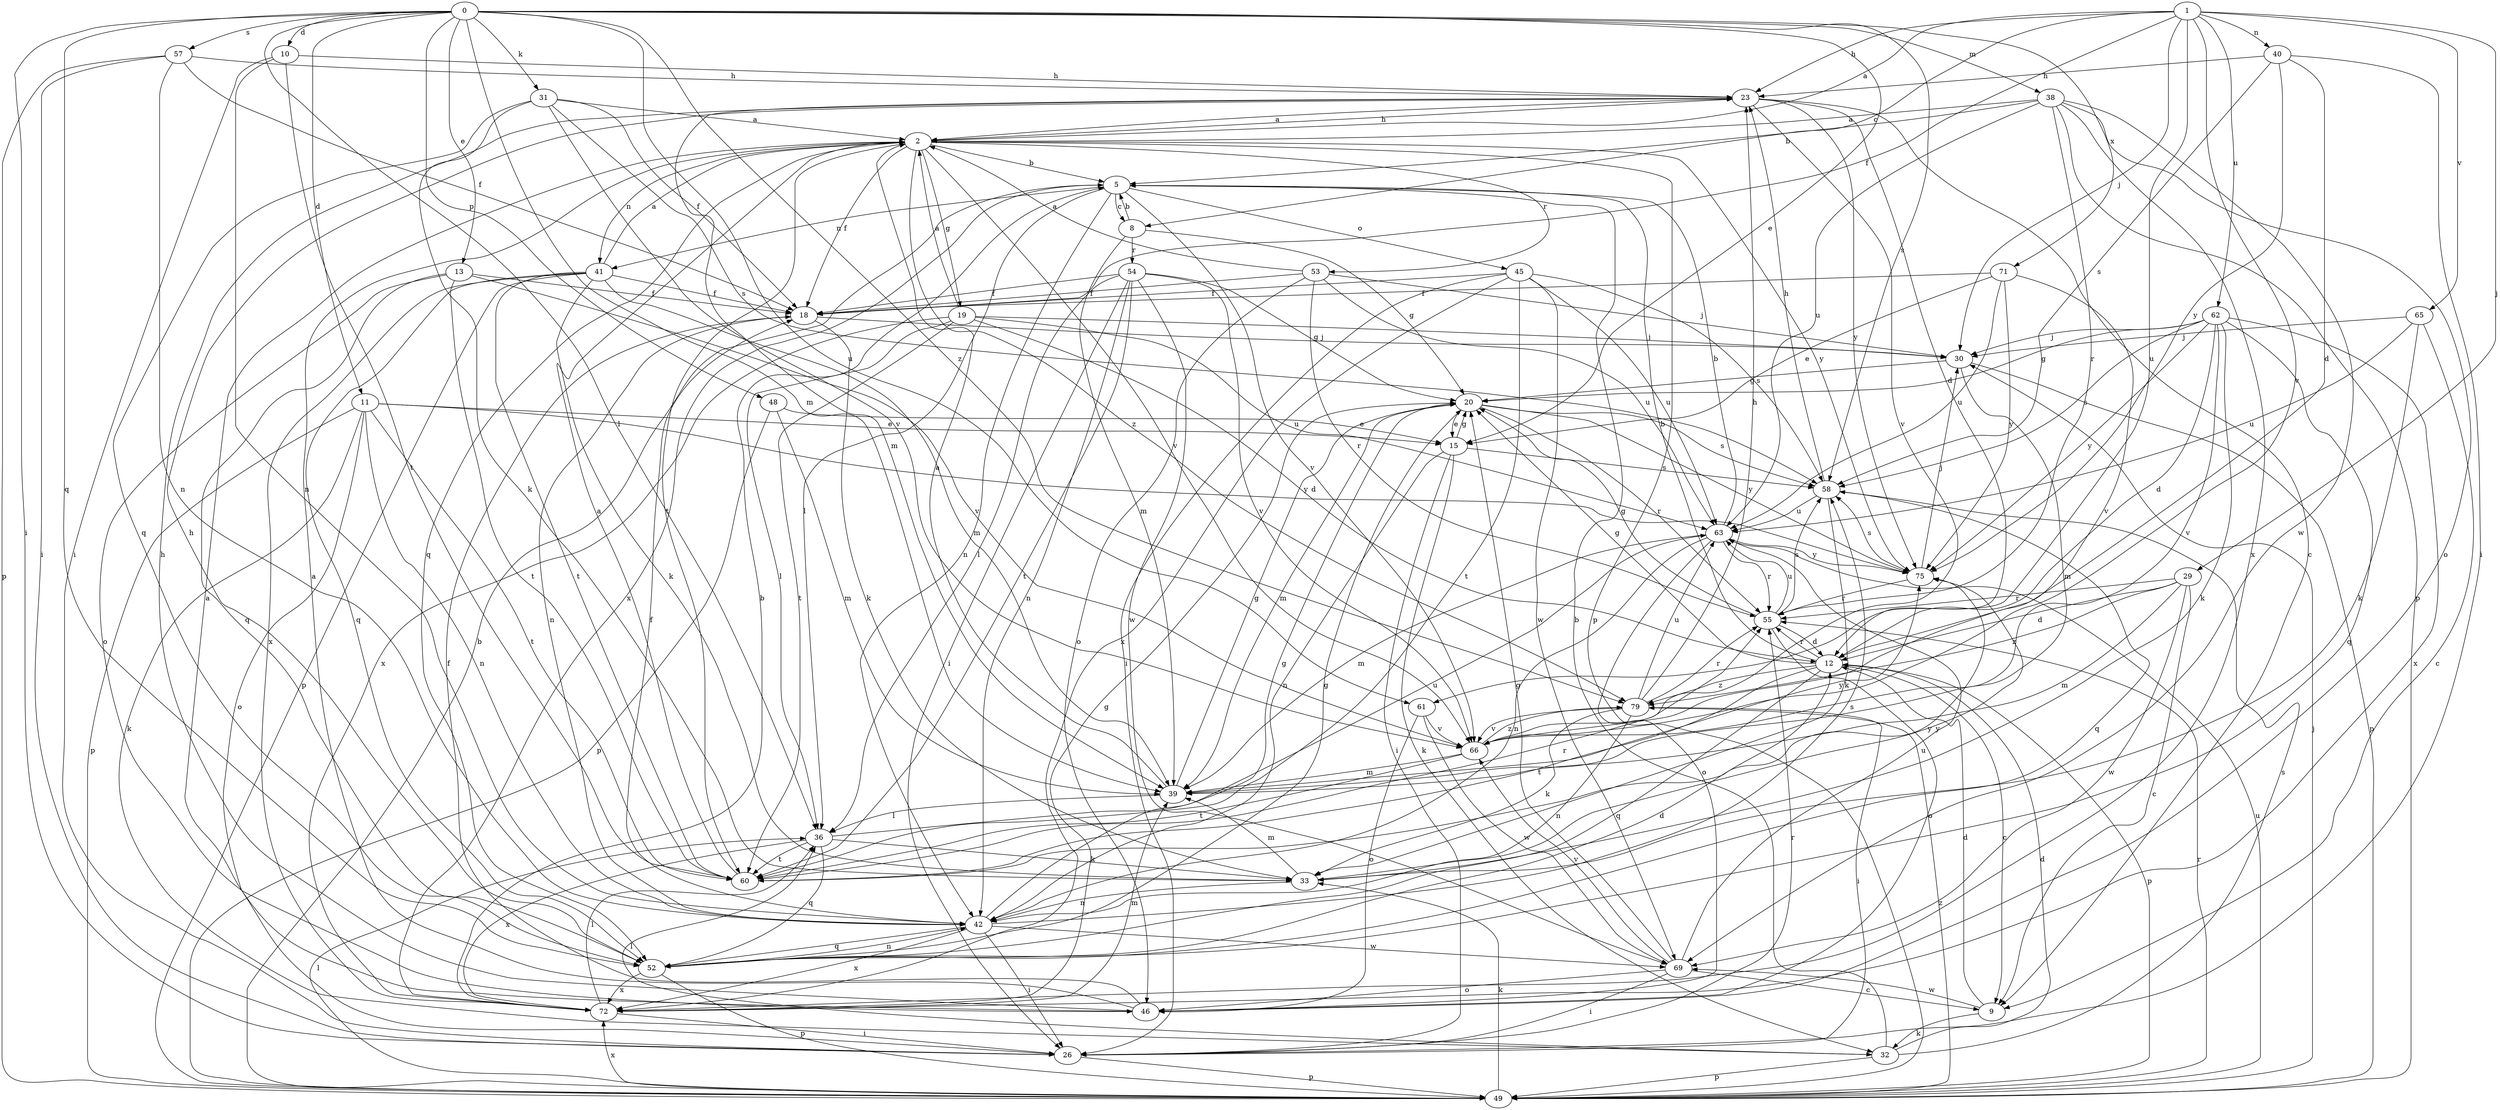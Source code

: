 strict digraph  {
0;
1;
2;
5;
8;
9;
10;
11;
12;
13;
15;
18;
19;
20;
23;
26;
29;
30;
31;
32;
33;
36;
38;
39;
40;
41;
42;
45;
46;
48;
49;
52;
53;
54;
55;
57;
58;
60;
61;
62;
63;
65;
66;
69;
71;
72;
75;
79;
0 -> 10  [label=d];
0 -> 11  [label=d];
0 -> 13  [label=e];
0 -> 15  [label=e];
0 -> 26  [label=i];
0 -> 31  [label=k];
0 -> 36  [label=l];
0 -> 38  [label=m];
0 -> 39  [label=m];
0 -> 48  [label=p];
0 -> 52  [label=q];
0 -> 57  [label=s];
0 -> 58  [label=s];
0 -> 61  [label=u];
0 -> 71  [label=x];
0 -> 79  [label=z];
1 -> 2  [label=a];
1 -> 8  [label=c];
1 -> 18  [label=f];
1 -> 23  [label=h];
1 -> 29  [label=j];
1 -> 30  [label=j];
1 -> 40  [label=n];
1 -> 61  [label=u];
1 -> 62  [label=u];
1 -> 65  [label=v];
1 -> 66  [label=v];
2 -> 5  [label=b];
2 -> 18  [label=f];
2 -> 19  [label=g];
2 -> 23  [label=h];
2 -> 41  [label=n];
2 -> 49  [label=p];
2 -> 52  [label=q];
2 -> 53  [label=r];
2 -> 60  [label=t];
2 -> 66  [label=v];
2 -> 75  [label=y];
2 -> 79  [label=z];
5 -> 8  [label=c];
5 -> 36  [label=l];
5 -> 41  [label=n];
5 -> 42  [label=n];
5 -> 45  [label=o];
5 -> 66  [label=v];
5 -> 72  [label=x];
8 -> 5  [label=b];
8 -> 20  [label=g];
8 -> 39  [label=m];
8 -> 54  [label=r];
9 -> 12  [label=d];
9 -> 32  [label=k];
9 -> 69  [label=w];
10 -> 23  [label=h];
10 -> 26  [label=i];
10 -> 42  [label=n];
10 -> 60  [label=t];
11 -> 15  [label=e];
11 -> 32  [label=k];
11 -> 42  [label=n];
11 -> 46  [label=o];
11 -> 49  [label=p];
11 -> 60  [label=t];
11 -> 75  [label=y];
12 -> 5  [label=b];
12 -> 9  [label=c];
12 -> 20  [label=g];
12 -> 49  [label=p];
12 -> 52  [label=q];
12 -> 55  [label=r];
12 -> 60  [label=t];
12 -> 79  [label=z];
13 -> 18  [label=f];
13 -> 46  [label=o];
13 -> 52  [label=q];
13 -> 60  [label=t];
13 -> 66  [label=v];
15 -> 20  [label=g];
15 -> 26  [label=i];
15 -> 32  [label=k];
15 -> 42  [label=n];
15 -> 58  [label=s];
18 -> 30  [label=j];
18 -> 33  [label=k];
18 -> 42  [label=n];
19 -> 2  [label=a];
19 -> 12  [label=d];
19 -> 30  [label=j];
19 -> 36  [label=l];
19 -> 60  [label=t];
19 -> 63  [label=u];
19 -> 72  [label=x];
20 -> 15  [label=e];
20 -> 39  [label=m];
20 -> 55  [label=r];
20 -> 58  [label=s];
20 -> 75  [label=y];
23 -> 2  [label=a];
23 -> 9  [label=c];
23 -> 12  [label=d];
23 -> 39  [label=m];
23 -> 66  [label=v];
23 -> 75  [label=y];
26 -> 2  [label=a];
26 -> 49  [label=p];
26 -> 55  [label=r];
29 -> 9  [label=c];
29 -> 12  [label=d];
29 -> 39  [label=m];
29 -> 55  [label=r];
29 -> 69  [label=w];
29 -> 79  [label=z];
30 -> 20  [label=g];
30 -> 39  [label=m];
30 -> 49  [label=p];
31 -> 2  [label=a];
31 -> 18  [label=f];
31 -> 33  [label=k];
31 -> 52  [label=q];
31 -> 58  [label=s];
31 -> 66  [label=v];
32 -> 5  [label=b];
32 -> 12  [label=d];
32 -> 36  [label=l];
32 -> 49  [label=p];
32 -> 58  [label=s];
33 -> 39  [label=m];
33 -> 42  [label=n];
33 -> 75  [label=y];
36 -> 33  [label=k];
36 -> 52  [label=q];
36 -> 60  [label=t];
36 -> 63  [label=u];
36 -> 72  [label=x];
38 -> 2  [label=a];
38 -> 5  [label=b];
38 -> 46  [label=o];
38 -> 49  [label=p];
38 -> 55  [label=r];
38 -> 63  [label=u];
38 -> 69  [label=w];
38 -> 72  [label=x];
39 -> 2  [label=a];
39 -> 20  [label=g];
39 -> 36  [label=l];
39 -> 75  [label=y];
40 -> 12  [label=d];
40 -> 23  [label=h];
40 -> 26  [label=i];
40 -> 58  [label=s];
40 -> 75  [label=y];
41 -> 2  [label=a];
41 -> 18  [label=f];
41 -> 33  [label=k];
41 -> 39  [label=m];
41 -> 49  [label=p];
41 -> 52  [label=q];
41 -> 60  [label=t];
41 -> 72  [label=x];
42 -> 18  [label=f];
42 -> 20  [label=g];
42 -> 26  [label=i];
42 -> 52  [label=q];
42 -> 58  [label=s];
42 -> 69  [label=w];
42 -> 72  [label=x];
45 -> 18  [label=f];
45 -> 26  [label=i];
45 -> 58  [label=s];
45 -> 60  [label=t];
45 -> 63  [label=u];
45 -> 69  [label=w];
45 -> 72  [label=x];
46 -> 2  [label=a];
46 -> 18  [label=f];
46 -> 23  [label=h];
48 -> 15  [label=e];
48 -> 39  [label=m];
48 -> 49  [label=p];
49 -> 5  [label=b];
49 -> 30  [label=j];
49 -> 33  [label=k];
49 -> 36  [label=l];
49 -> 55  [label=r];
49 -> 63  [label=u];
49 -> 72  [label=x];
49 -> 79  [label=z];
52 -> 12  [label=d];
52 -> 20  [label=g];
52 -> 23  [label=h];
52 -> 42  [label=n];
52 -> 49  [label=p];
52 -> 72  [label=x];
53 -> 2  [label=a];
53 -> 18  [label=f];
53 -> 30  [label=j];
53 -> 46  [label=o];
53 -> 55  [label=r];
53 -> 63  [label=u];
54 -> 18  [label=f];
54 -> 20  [label=g];
54 -> 26  [label=i];
54 -> 36  [label=l];
54 -> 42  [label=n];
54 -> 60  [label=t];
54 -> 66  [label=v];
54 -> 69  [label=w];
55 -> 12  [label=d];
55 -> 20  [label=g];
55 -> 46  [label=o];
55 -> 58  [label=s];
55 -> 63  [label=u];
57 -> 18  [label=f];
57 -> 23  [label=h];
57 -> 26  [label=i];
57 -> 42  [label=n];
57 -> 49  [label=p];
58 -> 23  [label=h];
58 -> 33  [label=k];
58 -> 52  [label=q];
58 -> 63  [label=u];
60 -> 2  [label=a];
60 -> 55  [label=r];
60 -> 75  [label=y];
61 -> 46  [label=o];
61 -> 66  [label=v];
61 -> 69  [label=w];
62 -> 12  [label=d];
62 -> 20  [label=g];
62 -> 30  [label=j];
62 -> 33  [label=k];
62 -> 52  [label=q];
62 -> 58  [label=s];
62 -> 66  [label=v];
62 -> 72  [label=x];
62 -> 75  [label=y];
63 -> 5  [label=b];
63 -> 39  [label=m];
63 -> 42  [label=n];
63 -> 46  [label=o];
63 -> 55  [label=r];
63 -> 75  [label=y];
65 -> 9  [label=c];
65 -> 30  [label=j];
65 -> 33  [label=k];
65 -> 63  [label=u];
66 -> 39  [label=m];
66 -> 60  [label=t];
66 -> 79  [label=z];
69 -> 9  [label=c];
69 -> 20  [label=g];
69 -> 26  [label=i];
69 -> 46  [label=o];
69 -> 63  [label=u];
69 -> 66  [label=v];
71 -> 15  [label=e];
71 -> 18  [label=f];
71 -> 63  [label=u];
71 -> 66  [label=v];
71 -> 75  [label=y];
72 -> 5  [label=b];
72 -> 20  [label=g];
72 -> 26  [label=i];
72 -> 36  [label=l];
72 -> 39  [label=m];
75 -> 30  [label=j];
75 -> 55  [label=r];
75 -> 58  [label=s];
79 -> 23  [label=h];
79 -> 26  [label=i];
79 -> 33  [label=k];
79 -> 42  [label=n];
79 -> 55  [label=r];
79 -> 63  [label=u];
79 -> 66  [label=v];
}

